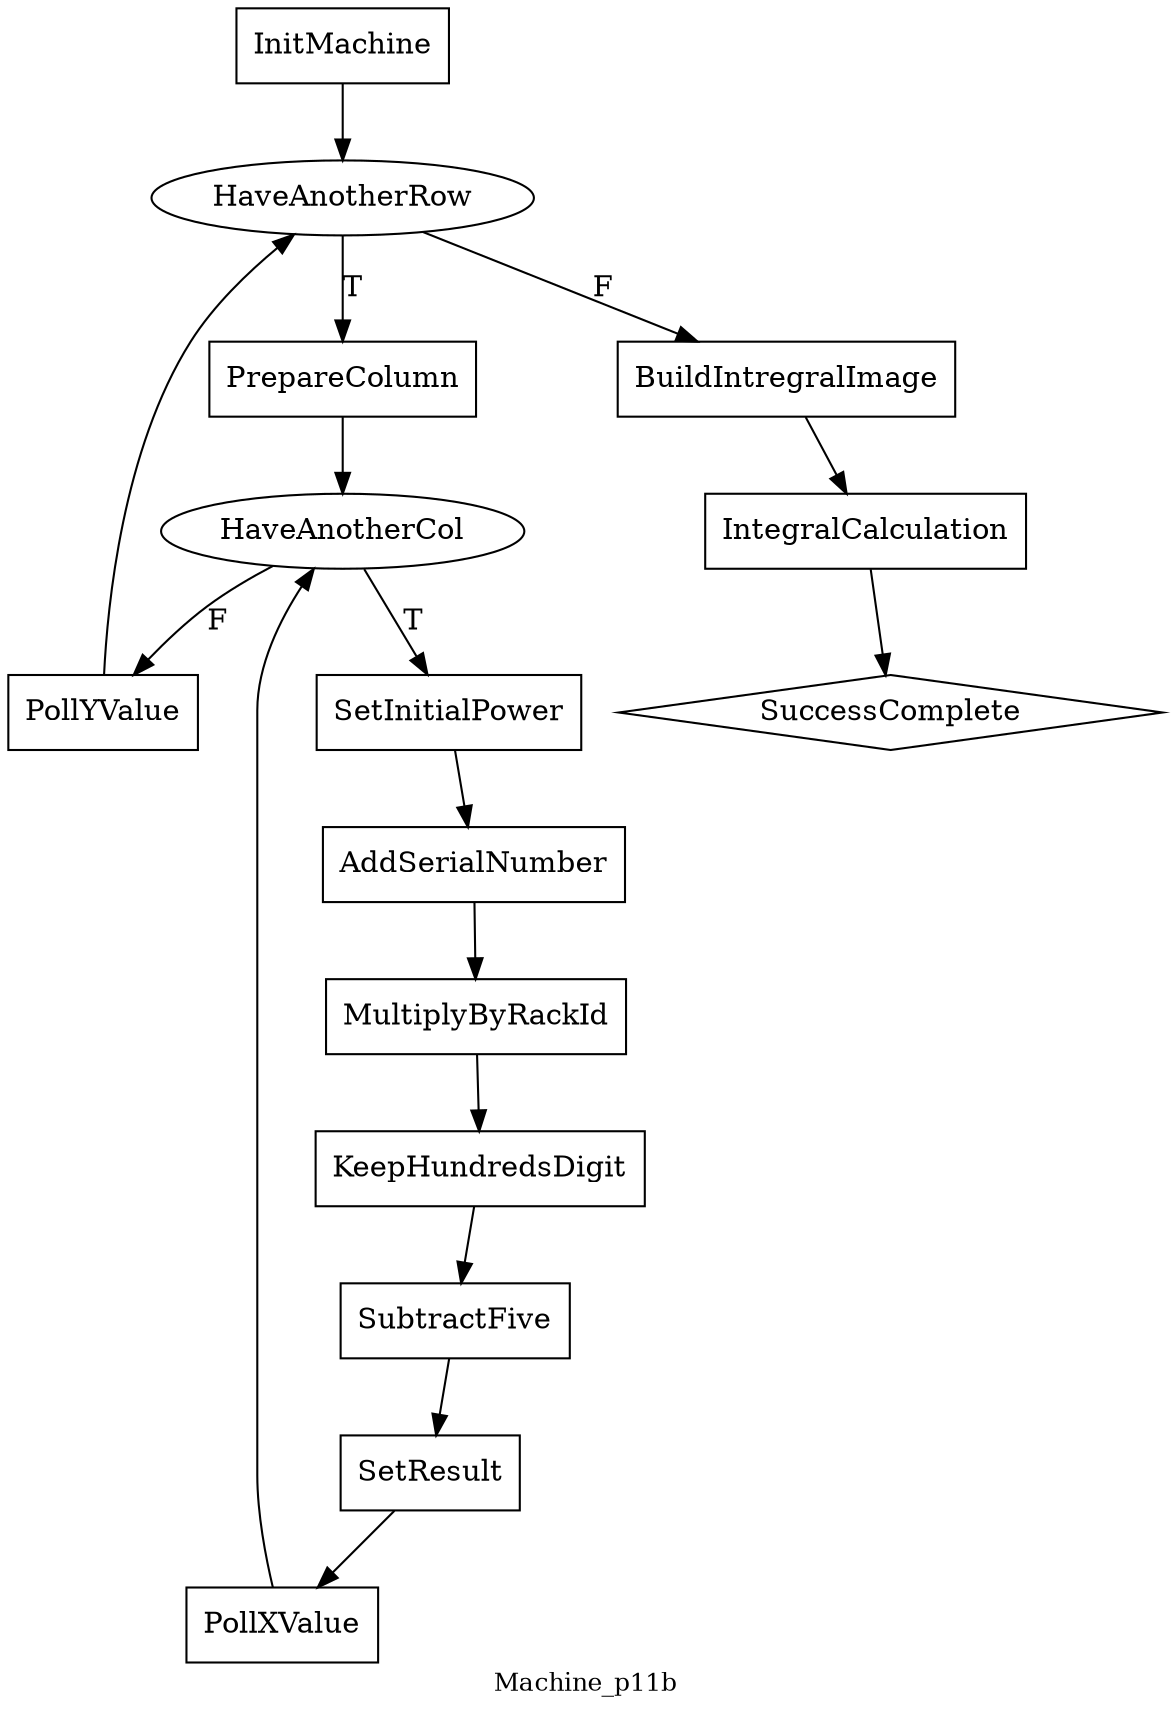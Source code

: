 digraph MyGraphName {
node [shape=box] InitMachine; PrepareColumn; PollYValue; SetInitialPower; AddSerialNumber; MultiplyByRackId; KeepHundredsDigit; SubtractFive; SetResult; PollXValue; BuildIntregralImage; IntegralCalculation
node [shape=diamond] SuccessComplete
node [shape=ellipse] HaveAnotherRow; HaveAnotherCol
HaveAnotherCol->SetInitialPower [label=T];
KeepHundredsDigit->SubtractFive ;
HaveAnotherCol->PollYValue [label=F];
IntegralCalculation->SuccessComplete ;
SubtractFive->SetResult ;
PollXValue->HaveAnotherCol ;
HaveAnotherRow->BuildIntregralImage [label=F];
BuildIntregralImage->IntegralCalculation ;
SetResult->PollXValue ;
PrepareColumn->HaveAnotherCol ;
SetInitialPower->AddSerialNumber ;
AddSerialNumber->MultiplyByRackId ;
HaveAnotherRow->PrepareColumn [label=T];
MultiplyByRackId->KeepHundredsDigit ;
PollYValue->HaveAnotherRow ;
InitMachine->HaveAnotherRow ;
overlap=false
label=Machine_p11b
fontsize=12
}
